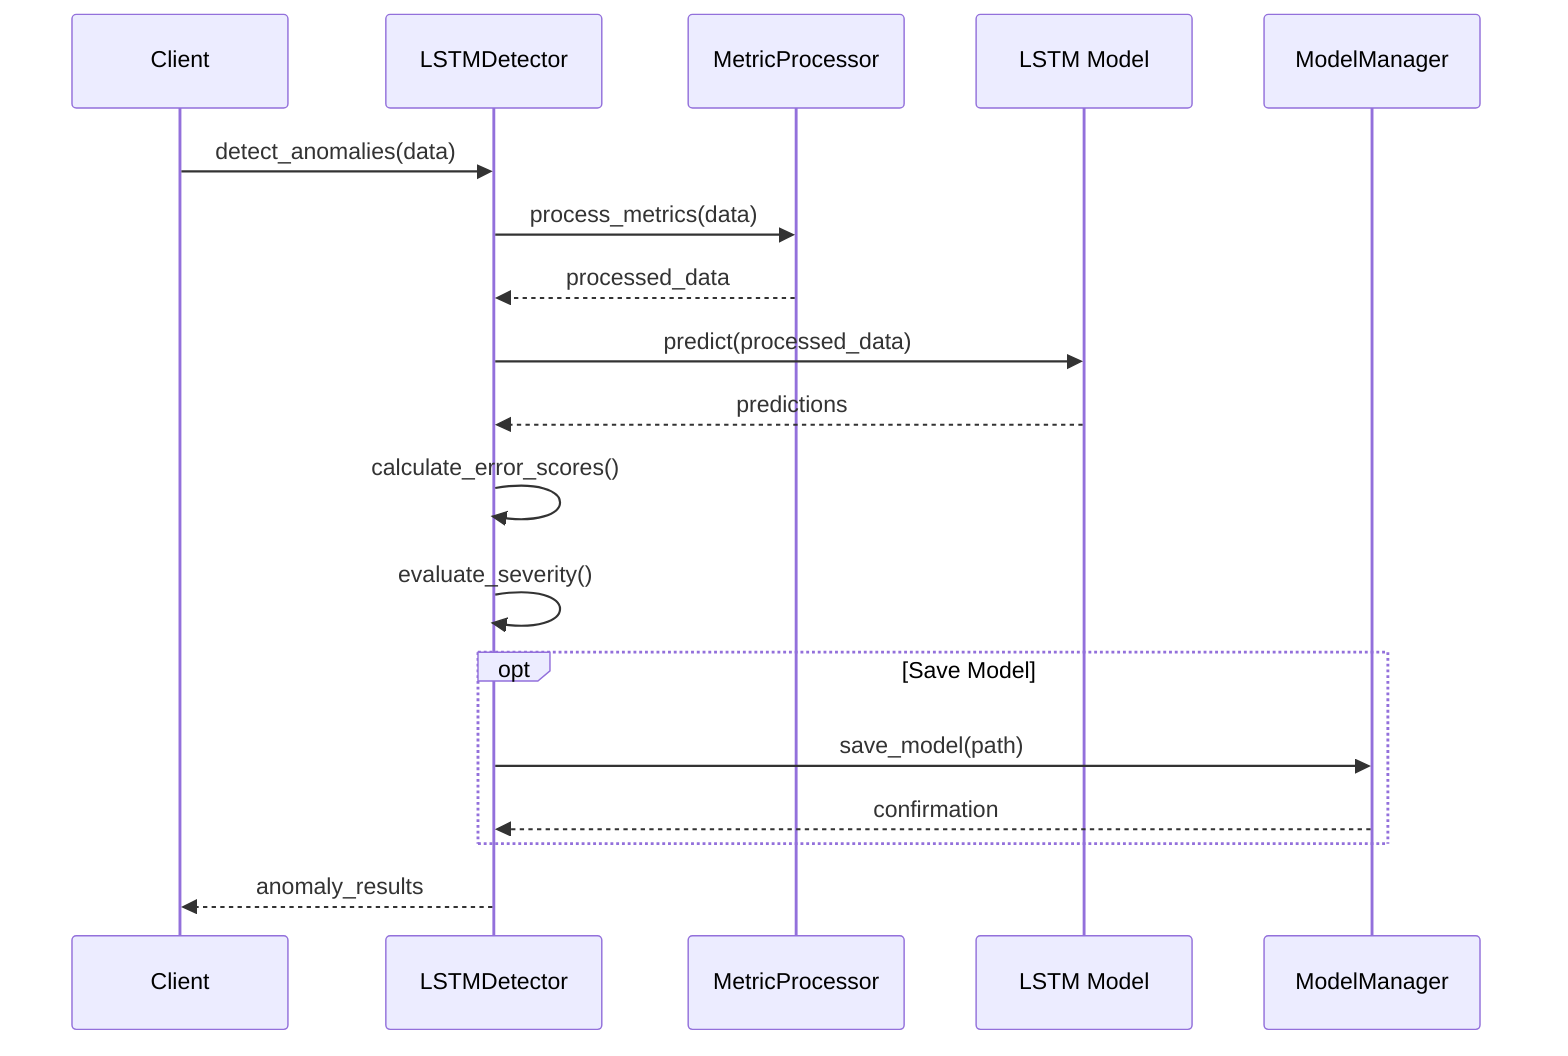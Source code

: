 sequenceDiagram
    participant Client
    participant Detector as LSTMDetector
    participant Processor as MetricProcessor
    participant Model as LSTM Model
    participant Manager as ModelManager

    Client->>Detector: detect_anomalies(data)
    Detector->>Processor: process_metrics(data)
    Processor-->>Detector: processed_data

    Detector->>Model: predict(processed_data)
    Model-->>Detector: predictions

    Detector->>Detector: calculate_error_scores()
    Detector->>Detector: evaluate_severity()

    opt Save Model
        Detector->>Manager: save_model(path)
        Manager-->>Detector: confirmation
    end

    Detector-->>Client: anomaly_results